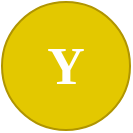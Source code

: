 <mxfile>
    <diagram id="OYqkTKZ24ruUyNLx62ju" name="Page-1">
        <mxGraphModel dx="948" dy="800" grid="1" gridSize="10" guides="1" tooltips="1" connect="1" arrows="1" fold="1" page="1" pageScale="1" pageWidth="827" pageHeight="1169" math="0" shadow="0">
            <root>
                <mxCell id="0"/>
                <mxCell id="1" parent="0"/>
                <mxCell id="2" value="&lt;font style=&quot;font-size: 26px&quot; face=&quot;Verdana&quot;&gt;&lt;b&gt;Y&lt;/b&gt;&lt;/font&gt;" style="ellipse;whiteSpace=wrap;html=1;aspect=fixed;fillColor=#e3c800;strokeColor=#B09500;fontColor=#ffffff;direction=south;" parent="1" vertex="1">
                    <mxGeometry width="64" height="64" as="geometry"/>
                </mxCell>
            </root>
        </mxGraphModel>
    </diagram>
</mxfile>